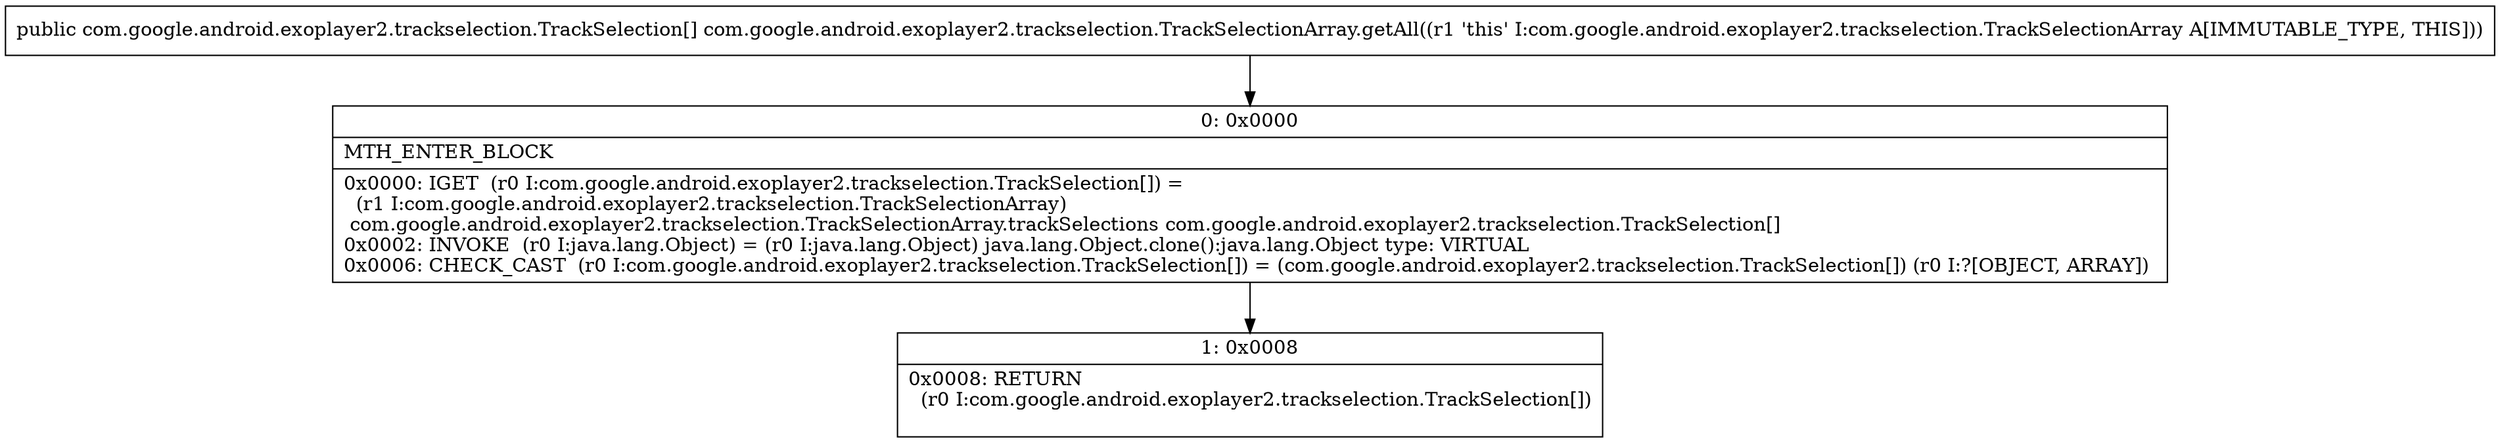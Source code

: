 digraph "CFG forcom.google.android.exoplayer2.trackselection.TrackSelectionArray.getAll()[Lcom\/google\/android\/exoplayer2\/trackselection\/TrackSelection;" {
Node_0 [shape=record,label="{0\:\ 0x0000|MTH_ENTER_BLOCK\l|0x0000: IGET  (r0 I:com.google.android.exoplayer2.trackselection.TrackSelection[]) = \l  (r1 I:com.google.android.exoplayer2.trackselection.TrackSelectionArray)\l com.google.android.exoplayer2.trackselection.TrackSelectionArray.trackSelections com.google.android.exoplayer2.trackselection.TrackSelection[] \l0x0002: INVOKE  (r0 I:java.lang.Object) = (r0 I:java.lang.Object) java.lang.Object.clone():java.lang.Object type: VIRTUAL \l0x0006: CHECK_CAST  (r0 I:com.google.android.exoplayer2.trackselection.TrackSelection[]) = (com.google.android.exoplayer2.trackselection.TrackSelection[]) (r0 I:?[OBJECT, ARRAY]) \l}"];
Node_1 [shape=record,label="{1\:\ 0x0008|0x0008: RETURN  \l  (r0 I:com.google.android.exoplayer2.trackselection.TrackSelection[])\l \l}"];
MethodNode[shape=record,label="{public com.google.android.exoplayer2.trackselection.TrackSelection[] com.google.android.exoplayer2.trackselection.TrackSelectionArray.getAll((r1 'this' I:com.google.android.exoplayer2.trackselection.TrackSelectionArray A[IMMUTABLE_TYPE, THIS])) }"];
MethodNode -> Node_0;
Node_0 -> Node_1;
}

